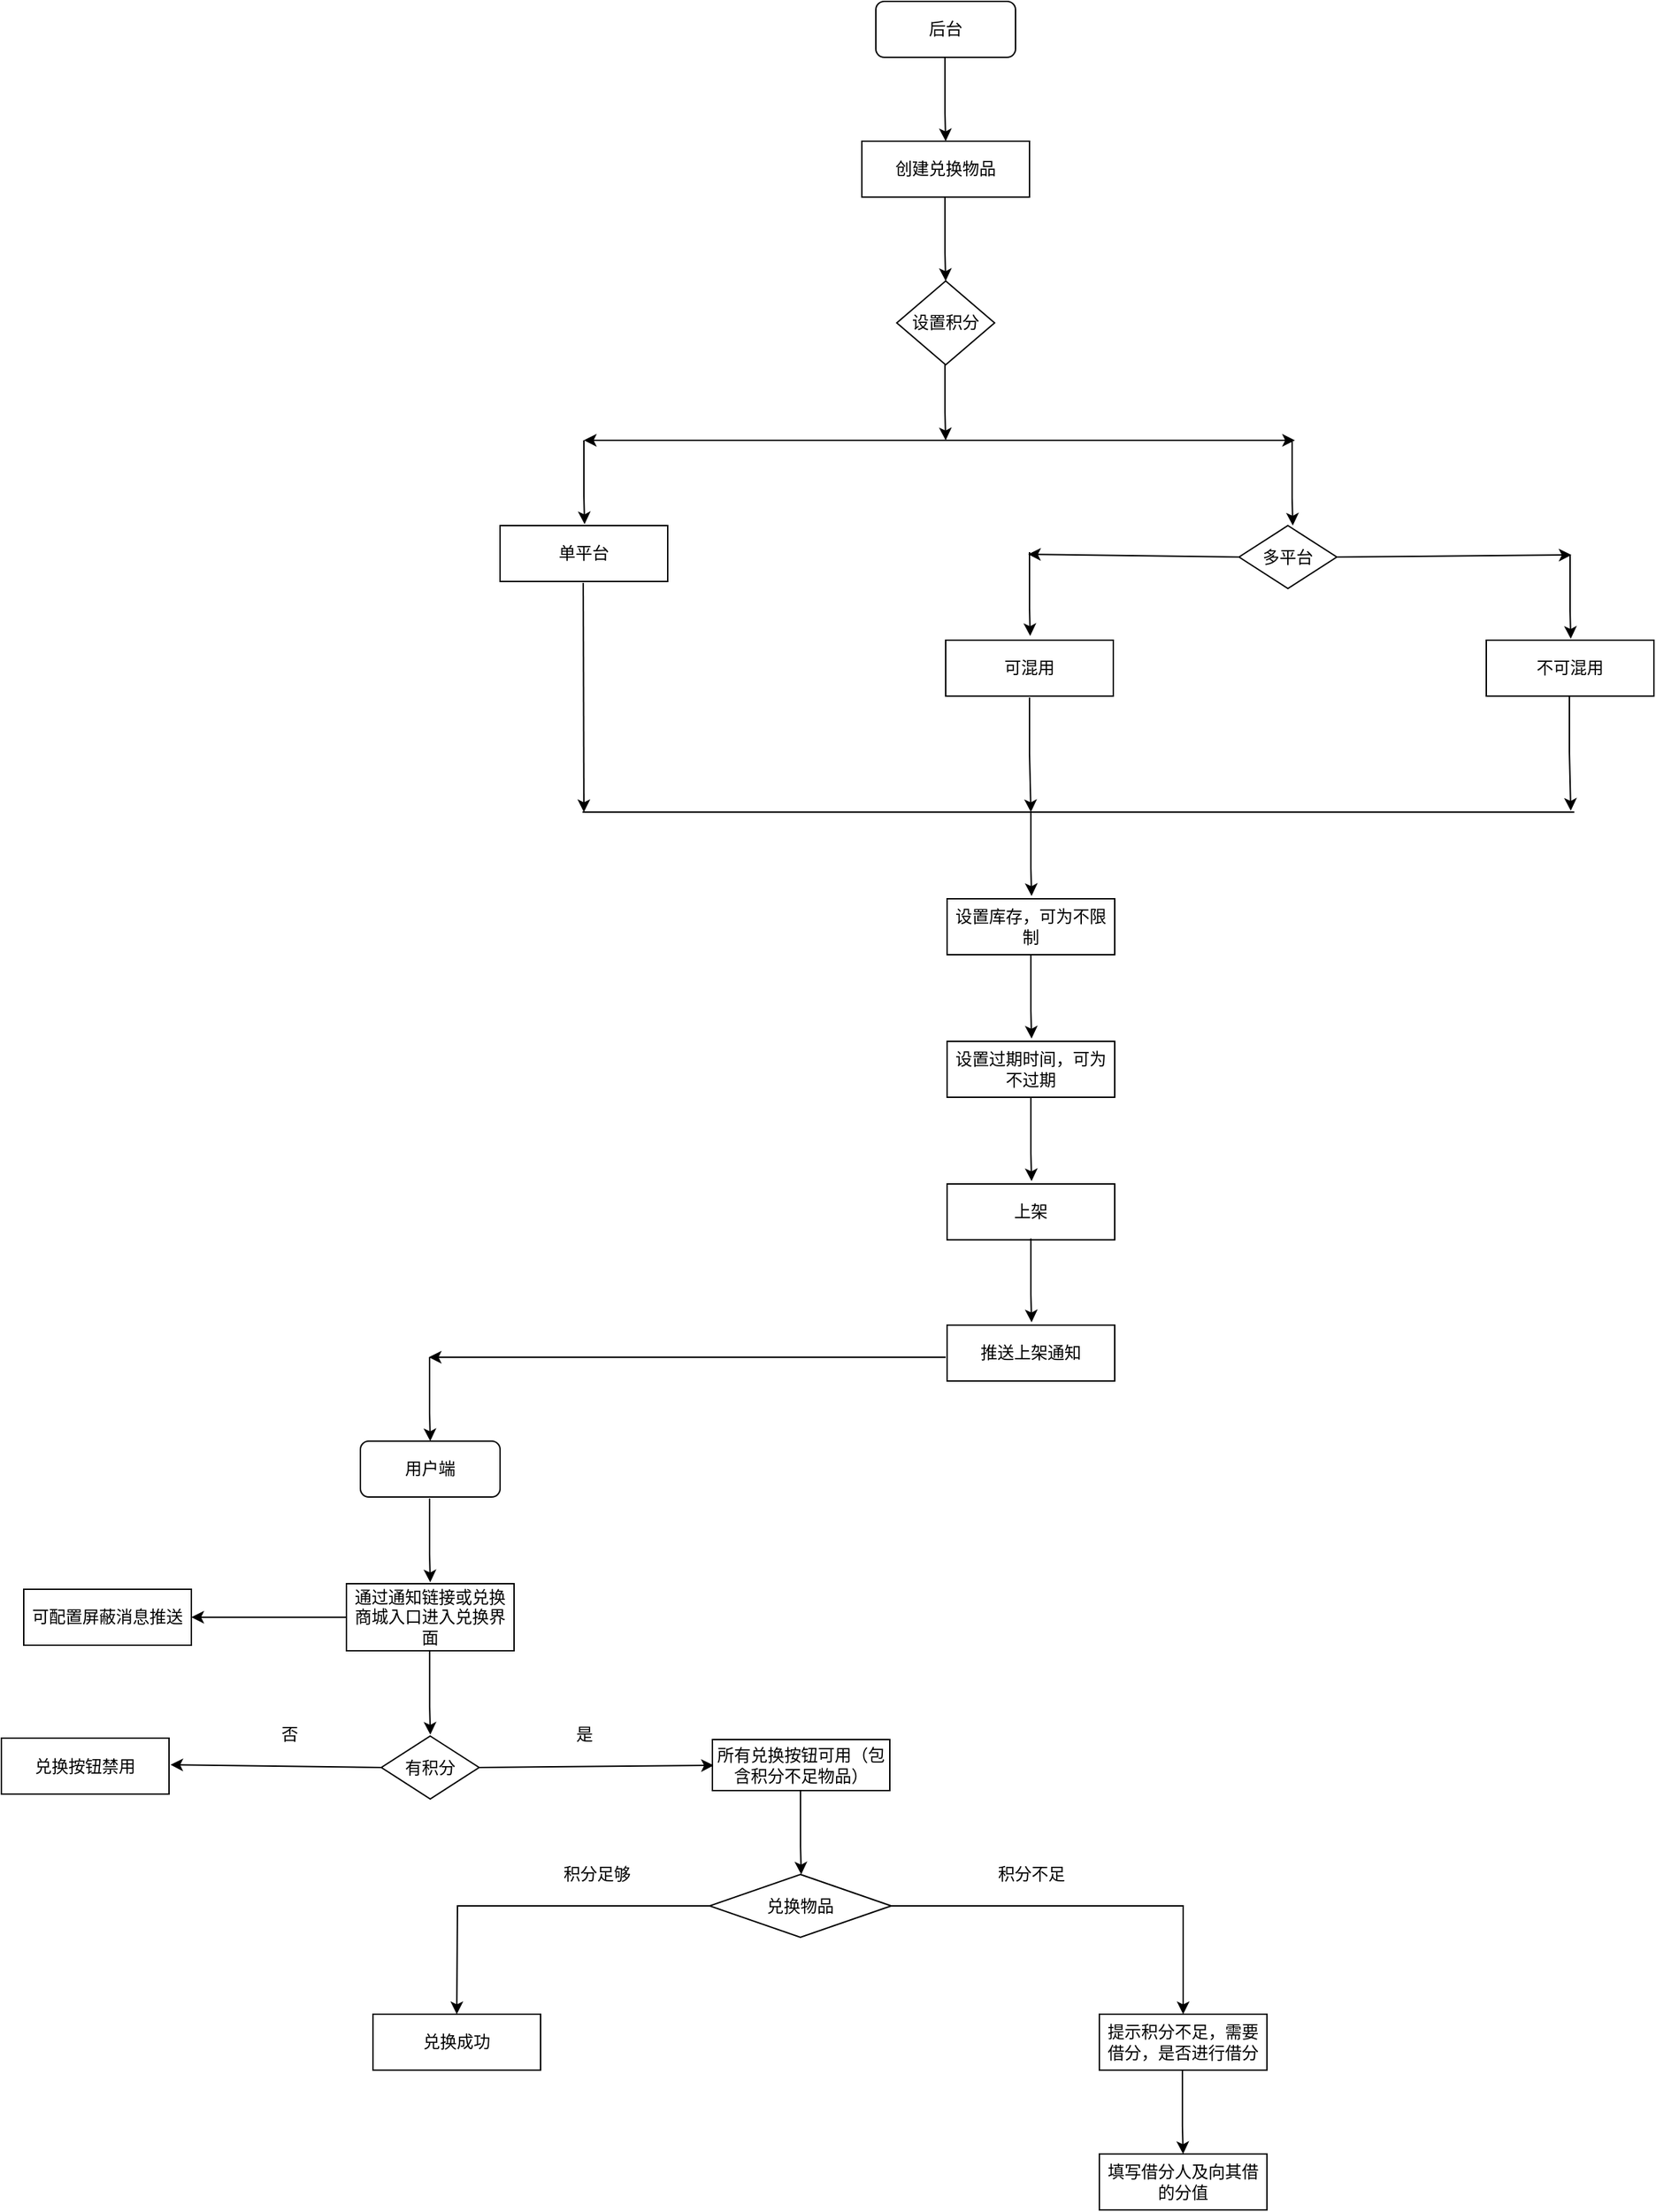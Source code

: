 <mxfile version="17.4.1" type="github">
  <diagram id="cCcrtTG4YtZ3M-jrRKzi" name="Page-1">
    <mxGraphModel dx="1248" dy="838" grid="1" gridSize="10" guides="1" tooltips="1" connect="1" arrows="1" fold="1" page="1" pageScale="1" pageWidth="1654" pageHeight="2336" math="0" shadow="0">
      <root>
        <mxCell id="0" />
        <mxCell id="1" parent="0" />
        <mxCell id="6nuq8oYSrlDfX3I86kUc-1" value="后台" style="rounded=1;whiteSpace=wrap;html=1;" vertex="1" parent="1">
          <mxGeometry x="740" y="20" width="100" height="40" as="geometry" />
        </mxCell>
        <mxCell id="6nuq8oYSrlDfX3I86kUc-4" value="" style="endArrow=classic;html=1;rounded=0;" edge="1" parent="1">
          <mxGeometry width="50" height="50" relative="1" as="geometry">
            <mxPoint x="789.5" y="60" as="sourcePoint" />
            <mxPoint x="790" y="120" as="targetPoint" />
            <Array as="points">
              <mxPoint x="789.5" y="100" />
            </Array>
          </mxGeometry>
        </mxCell>
        <mxCell id="6nuq8oYSrlDfX3I86kUc-5" value="创建兑换物品" style="rounded=0;whiteSpace=wrap;html=1;" vertex="1" parent="1">
          <mxGeometry x="730" y="120" width="120" height="40" as="geometry" />
        </mxCell>
        <mxCell id="6nuq8oYSrlDfX3I86kUc-7" value="" style="endArrow=classic;html=1;rounded=0;" edge="1" parent="1">
          <mxGeometry width="50" height="50" relative="1" as="geometry">
            <mxPoint x="789.5" y="160" as="sourcePoint" />
            <mxPoint x="790" y="220" as="targetPoint" />
            <Array as="points">
              <mxPoint x="789.5" y="200" />
            </Array>
          </mxGeometry>
        </mxCell>
        <mxCell id="6nuq8oYSrlDfX3I86kUc-9" value="" style="endArrow=classic;html=1;rounded=0;" edge="1" parent="1">
          <mxGeometry width="50" height="50" relative="1" as="geometry">
            <mxPoint x="789.5" y="274" as="sourcePoint" />
            <mxPoint x="790" y="334" as="targetPoint" />
            <Array as="points">
              <mxPoint x="789.5" y="314" />
            </Array>
          </mxGeometry>
        </mxCell>
        <mxCell id="6nuq8oYSrlDfX3I86kUc-10" value="" style="endArrow=classic;html=1;rounded=0;" edge="1" parent="1">
          <mxGeometry width="50" height="50" relative="1" as="geometry">
            <mxPoint x="791" y="334" as="sourcePoint" />
            <mxPoint x="531" y="334" as="targetPoint" />
          </mxGeometry>
        </mxCell>
        <mxCell id="6nuq8oYSrlDfX3I86kUc-11" value="" style="endArrow=classic;html=1;rounded=0;" edge="1" parent="1">
          <mxGeometry width="50" height="50" relative="1" as="geometry">
            <mxPoint x="531" y="334" as="sourcePoint" />
            <mxPoint x="531.5" y="394" as="targetPoint" />
            <Array as="points">
              <mxPoint x="531" y="374" />
            </Array>
          </mxGeometry>
        </mxCell>
        <mxCell id="6nuq8oYSrlDfX3I86kUc-12" value="&lt;span&gt;设置积分&lt;/span&gt;" style="rhombus;whiteSpace=wrap;html=1;" vertex="1" parent="1">
          <mxGeometry x="755" y="220" width="70" height="60" as="geometry" />
        </mxCell>
        <mxCell id="6nuq8oYSrlDfX3I86kUc-13" value="单平台" style="rounded=0;whiteSpace=wrap;html=1;" vertex="1" parent="1">
          <mxGeometry x="471" y="395" width="120" height="40" as="geometry" />
        </mxCell>
        <mxCell id="6nuq8oYSrlDfX3I86kUc-14" value="" style="endArrow=classic;html=1;rounded=0;" edge="1" parent="1">
          <mxGeometry width="50" height="50" relative="1" as="geometry">
            <mxPoint x="790" y="334" as="sourcePoint" />
            <mxPoint x="1040" y="334" as="targetPoint" />
          </mxGeometry>
        </mxCell>
        <mxCell id="6nuq8oYSrlDfX3I86kUc-15" value="" style="endArrow=classic;html=1;rounded=0;" edge="1" parent="1">
          <mxGeometry width="50" height="50" relative="1" as="geometry">
            <mxPoint x="1038" y="335" as="sourcePoint" />
            <mxPoint x="1038.5" y="395" as="targetPoint" />
            <Array as="points">
              <mxPoint x="1038" y="375" />
            </Array>
          </mxGeometry>
        </mxCell>
        <mxCell id="6nuq8oYSrlDfX3I86kUc-17" value="" style="endArrow=classic;html=1;rounded=0;exitX=0;exitY=0.5;exitDx=0;exitDy=0;" edge="1" parent="1" source="6nuq8oYSrlDfX3I86kUc-27">
          <mxGeometry width="50" height="50" relative="1" as="geometry">
            <mxPoint x="979" y="415.5" as="sourcePoint" />
            <mxPoint x="849" y="415.5" as="targetPoint" />
          </mxGeometry>
        </mxCell>
        <mxCell id="6nuq8oYSrlDfX3I86kUc-18" value="" style="endArrow=classic;html=1;rounded=0;exitX=1;exitY=0.5;exitDx=0;exitDy=0;" edge="1" parent="1" source="6nuq8oYSrlDfX3I86kUc-27">
          <mxGeometry width="50" height="50" relative="1" as="geometry">
            <mxPoint x="1098" y="415.5" as="sourcePoint" />
            <mxPoint x="1238" y="416" as="targetPoint" />
          </mxGeometry>
        </mxCell>
        <mxCell id="6nuq8oYSrlDfX3I86kUc-19" value="" style="endArrow=classic;html=1;rounded=0;" edge="1" parent="1">
          <mxGeometry width="50" height="50" relative="1" as="geometry">
            <mxPoint x="850" y="414" as="sourcePoint" />
            <mxPoint x="850.5" y="474" as="targetPoint" />
            <Array as="points">
              <mxPoint x="850" y="454" />
            </Array>
          </mxGeometry>
        </mxCell>
        <mxCell id="6nuq8oYSrlDfX3I86kUc-20" value="可混用" style="rounded=0;whiteSpace=wrap;html=1;" vertex="1" parent="1">
          <mxGeometry x="790" y="477" width="120" height="40" as="geometry" />
        </mxCell>
        <mxCell id="6nuq8oYSrlDfX3I86kUc-21" value="" style="endArrow=classic;html=1;rounded=0;" edge="1" parent="1">
          <mxGeometry width="50" height="50" relative="1" as="geometry">
            <mxPoint x="1237" y="416" as="sourcePoint" />
            <mxPoint x="1237.5" y="476" as="targetPoint" />
            <Array as="points">
              <mxPoint x="1237" y="456" />
            </Array>
          </mxGeometry>
        </mxCell>
        <mxCell id="6nuq8oYSrlDfX3I86kUc-22" value="不可混用" style="rounded=0;whiteSpace=wrap;html=1;" vertex="1" parent="1">
          <mxGeometry x="1177" y="477" width="120" height="40" as="geometry" />
        </mxCell>
        <mxCell id="6nuq8oYSrlDfX3I86kUc-23" value="" style="endArrow=classic;html=1;rounded=0;" edge="1" parent="1">
          <mxGeometry width="50" height="50" relative="1" as="geometry">
            <mxPoint x="530.52" y="436" as="sourcePoint" />
            <mxPoint x="531" y="600" as="targetPoint" />
          </mxGeometry>
        </mxCell>
        <mxCell id="6nuq8oYSrlDfX3I86kUc-24" value="" style="endArrow=classic;html=1;rounded=0;" edge="1" parent="1">
          <mxGeometry width="50" height="50" relative="1" as="geometry">
            <mxPoint x="850" y="518" as="sourcePoint" />
            <mxPoint x="851" y="600" as="targetPoint" />
            <Array as="points">
              <mxPoint x="850" y="558" />
            </Array>
          </mxGeometry>
        </mxCell>
        <mxCell id="6nuq8oYSrlDfX3I86kUc-25" value="" style="endArrow=classic;html=1;rounded=0;" edge="1" parent="1">
          <mxGeometry width="50" height="50" relative="1" as="geometry">
            <mxPoint x="1236.5" y="517" as="sourcePoint" />
            <mxPoint x="1237.5" y="599" as="targetPoint" />
            <Array as="points">
              <mxPoint x="1236.5" y="557" />
            </Array>
          </mxGeometry>
        </mxCell>
        <mxCell id="6nuq8oYSrlDfX3I86kUc-26" value="" style="endArrow=none;html=1;rounded=0;" edge="1" parent="1">
          <mxGeometry width="50" height="50" relative="1" as="geometry">
            <mxPoint x="530" y="600" as="sourcePoint" />
            <mxPoint x="1240" y="600" as="targetPoint" />
          </mxGeometry>
        </mxCell>
        <mxCell id="6nuq8oYSrlDfX3I86kUc-27" value="&lt;span&gt;多平台&lt;/span&gt;" style="rhombus;whiteSpace=wrap;html=1;" vertex="1" parent="1">
          <mxGeometry x="1000" y="395" width="70" height="45" as="geometry" />
        </mxCell>
        <mxCell id="6nuq8oYSrlDfX3I86kUc-28" value="" style="endArrow=classic;html=1;rounded=0;" edge="1" parent="1">
          <mxGeometry width="50" height="50" relative="1" as="geometry">
            <mxPoint x="851" y="600" as="sourcePoint" />
            <mxPoint x="851.5" y="660" as="targetPoint" />
            <Array as="points">
              <mxPoint x="851" y="640" />
            </Array>
          </mxGeometry>
        </mxCell>
        <mxCell id="6nuq8oYSrlDfX3I86kUc-29" value="设置库存，可为不限制" style="rounded=0;whiteSpace=wrap;html=1;" vertex="1" parent="1">
          <mxGeometry x="791" y="662" width="120" height="40" as="geometry" />
        </mxCell>
        <mxCell id="6nuq8oYSrlDfX3I86kUc-31" value="" style="endArrow=classic;html=1;rounded=0;" edge="1" parent="1">
          <mxGeometry width="50" height="50" relative="1" as="geometry">
            <mxPoint x="851" y="702" as="sourcePoint" />
            <mxPoint x="851.5" y="762" as="targetPoint" />
            <Array as="points">
              <mxPoint x="851" y="742" />
            </Array>
          </mxGeometry>
        </mxCell>
        <mxCell id="6nuq8oYSrlDfX3I86kUc-32" value="设置过期时间，可为不过期" style="rounded=0;whiteSpace=wrap;html=1;" vertex="1" parent="1">
          <mxGeometry x="791" y="764" width="120" height="40" as="geometry" />
        </mxCell>
        <mxCell id="6nuq8oYSrlDfX3I86kUc-33" value="" style="endArrow=classic;html=1;rounded=0;" edge="1" parent="1">
          <mxGeometry width="50" height="50" relative="1" as="geometry">
            <mxPoint x="851" y="804" as="sourcePoint" />
            <mxPoint x="851.5" y="864" as="targetPoint" />
            <Array as="points">
              <mxPoint x="851" y="844" />
            </Array>
          </mxGeometry>
        </mxCell>
        <mxCell id="6nuq8oYSrlDfX3I86kUc-34" value="上架" style="rounded=0;whiteSpace=wrap;html=1;" vertex="1" parent="1">
          <mxGeometry x="791" y="866" width="120" height="40" as="geometry" />
        </mxCell>
        <mxCell id="6nuq8oYSrlDfX3I86kUc-35" value="" style="endArrow=classic;html=1;rounded=0;" edge="1" parent="1">
          <mxGeometry width="50" height="50" relative="1" as="geometry">
            <mxPoint x="851" y="905" as="sourcePoint" />
            <mxPoint x="851.5" y="965" as="targetPoint" />
            <Array as="points">
              <mxPoint x="851" y="945" />
            </Array>
          </mxGeometry>
        </mxCell>
        <mxCell id="6nuq8oYSrlDfX3I86kUc-36" value="推送上架通知" style="rounded=0;whiteSpace=wrap;html=1;" vertex="1" parent="1">
          <mxGeometry x="791" y="967" width="120" height="40" as="geometry" />
        </mxCell>
        <mxCell id="6nuq8oYSrlDfX3I86kUc-37" value="用户端" style="rounded=1;whiteSpace=wrap;html=1;" vertex="1" parent="1">
          <mxGeometry x="371" y="1050" width="100" height="40" as="geometry" />
        </mxCell>
        <mxCell id="6nuq8oYSrlDfX3I86kUc-38" value="" style="endArrow=classic;html=1;rounded=0;" edge="1" parent="1">
          <mxGeometry width="50" height="50" relative="1" as="geometry">
            <mxPoint x="790" y="990" as="sourcePoint" />
            <mxPoint x="420" y="990" as="targetPoint" />
          </mxGeometry>
        </mxCell>
        <mxCell id="6nuq8oYSrlDfX3I86kUc-39" value="" style="endArrow=classic;html=1;rounded=0;" edge="1" parent="1">
          <mxGeometry width="50" height="50" relative="1" as="geometry">
            <mxPoint x="420.52" y="990" as="sourcePoint" />
            <mxPoint x="421.02" y="1050" as="targetPoint" />
            <Array as="points">
              <mxPoint x="420.52" y="1030" />
            </Array>
          </mxGeometry>
        </mxCell>
        <mxCell id="6nuq8oYSrlDfX3I86kUc-40" value="" style="endArrow=classic;html=1;rounded=0;" edge="1" parent="1">
          <mxGeometry width="50" height="50" relative="1" as="geometry">
            <mxPoint x="420.52" y="1091" as="sourcePoint" />
            <mxPoint x="421.02" y="1151" as="targetPoint" />
            <Array as="points">
              <mxPoint x="420.52" y="1131" />
            </Array>
          </mxGeometry>
        </mxCell>
        <mxCell id="6nuq8oYSrlDfX3I86kUc-41" value="通过通知链接或兑换商城入口进入兑换界面" style="rounded=0;whiteSpace=wrap;html=1;" vertex="1" parent="1">
          <mxGeometry x="361" y="1152" width="120" height="48" as="geometry" />
        </mxCell>
        <mxCell id="6nuq8oYSrlDfX3I86kUc-43" value="" style="endArrow=classic;html=1;rounded=0;exitX=0;exitY=0.5;exitDx=0;exitDy=0;" edge="1" parent="1" source="6nuq8oYSrlDfX3I86kUc-45">
          <mxGeometry width="50" height="50" relative="1" as="geometry">
            <mxPoint x="365" y="1281.5" as="sourcePoint" />
            <mxPoint x="235.0" y="1281.5" as="targetPoint" />
          </mxGeometry>
        </mxCell>
        <mxCell id="6nuq8oYSrlDfX3I86kUc-44" value="" style="endArrow=classic;html=1;rounded=0;exitX=1;exitY=0.5;exitDx=0;exitDy=0;" edge="1" parent="1" source="6nuq8oYSrlDfX3I86kUc-45">
          <mxGeometry width="50" height="50" relative="1" as="geometry">
            <mxPoint x="484" y="1281.5" as="sourcePoint" />
            <mxPoint x="624" y="1282" as="targetPoint" />
          </mxGeometry>
        </mxCell>
        <mxCell id="6nuq8oYSrlDfX3I86kUc-45" value="&lt;span&gt;有积分&lt;/span&gt;" style="rhombus;whiteSpace=wrap;html=1;" vertex="1" parent="1">
          <mxGeometry x="386" y="1261" width="70" height="45" as="geometry" />
        </mxCell>
        <mxCell id="6nuq8oYSrlDfX3I86kUc-46" value="" style="endArrow=classic;html=1;rounded=0;" edge="1" parent="1">
          <mxGeometry width="50" height="50" relative="1" as="geometry">
            <mxPoint x="420.58" y="1200.0" as="sourcePoint" />
            <mxPoint x="421.08" y="1260.0" as="targetPoint" />
            <Array as="points">
              <mxPoint x="420.58" y="1240" />
            </Array>
          </mxGeometry>
        </mxCell>
        <mxCell id="6nuq8oYSrlDfX3I86kUc-47" value="否" style="text;html=1;align=center;verticalAlign=middle;resizable=0;points=[];autosize=1;strokeColor=none;fillColor=none;" vertex="1" parent="1">
          <mxGeometry x="305" y="1250" width="30" height="20" as="geometry" />
        </mxCell>
        <mxCell id="6nuq8oYSrlDfX3I86kUc-48" value="" style="endArrow=classic;html=1;rounded=0;exitX=0;exitY=0.5;exitDx=0;exitDy=0;" edge="1" parent="1" source="6nuq8oYSrlDfX3I86kUc-41">
          <mxGeometry width="50" height="50" relative="1" as="geometry">
            <mxPoint x="480" y="1150" as="sourcePoint" />
            <mxPoint x="250" y="1176" as="targetPoint" />
          </mxGeometry>
        </mxCell>
        <mxCell id="6nuq8oYSrlDfX3I86kUc-49" value="可配置屏蔽消息推送" style="rounded=0;whiteSpace=wrap;html=1;" vertex="1" parent="1">
          <mxGeometry x="130" y="1156" width="120" height="40" as="geometry" />
        </mxCell>
        <mxCell id="6nuq8oYSrlDfX3I86kUc-50" value="兑换按钮禁用" style="rounded=0;whiteSpace=wrap;html=1;" vertex="1" parent="1">
          <mxGeometry x="114" y="1262.5" width="120" height="40" as="geometry" />
        </mxCell>
        <mxCell id="6nuq8oYSrlDfX3I86kUc-51" value="是" style="text;html=1;align=center;verticalAlign=middle;resizable=0;points=[];autosize=1;strokeColor=none;fillColor=none;" vertex="1" parent="1">
          <mxGeometry x="516" y="1250" width="30" height="20" as="geometry" />
        </mxCell>
        <mxCell id="6nuq8oYSrlDfX3I86kUc-52" value="所有兑换按钮可用（包含积分不足物品）" style="rounded=0;whiteSpace=wrap;html=1;" vertex="1" parent="1">
          <mxGeometry x="623" y="1263.5" width="127" height="36.5" as="geometry" />
        </mxCell>
        <mxCell id="6nuq8oYSrlDfX3I86kUc-54" value="" style="endArrow=classic;html=1;rounded=0;" edge="1" parent="1">
          <mxGeometry width="50" height="50" relative="1" as="geometry">
            <mxPoint x="686.08" y="1300.0" as="sourcePoint" />
            <mxPoint x="686.58" y="1360.0" as="targetPoint" />
            <Array as="points">
              <mxPoint x="686.08" y="1340" />
            </Array>
          </mxGeometry>
        </mxCell>
        <mxCell id="6nuq8oYSrlDfX3I86kUc-57" style="edgeStyle=orthogonalEdgeStyle;rounded=0;orthogonalLoop=1;jettySize=auto;html=1;exitX=0;exitY=0.5;exitDx=0;exitDy=0;" edge="1" parent="1" source="6nuq8oYSrlDfX3I86kUc-55">
          <mxGeometry relative="1" as="geometry">
            <mxPoint x="440" y="1460" as="targetPoint" />
          </mxGeometry>
        </mxCell>
        <mxCell id="6nuq8oYSrlDfX3I86kUc-60" style="edgeStyle=orthogonalEdgeStyle;rounded=0;orthogonalLoop=1;jettySize=auto;html=1;exitX=1;exitY=0.5;exitDx=0;exitDy=0;entryX=0.5;entryY=0;entryDx=0;entryDy=0;" edge="1" parent="1" source="6nuq8oYSrlDfX3I86kUc-55" target="6nuq8oYSrlDfX3I86kUc-61">
          <mxGeometry relative="1" as="geometry">
            <mxPoint x="960" y="1450" as="targetPoint" />
          </mxGeometry>
        </mxCell>
        <mxCell id="6nuq8oYSrlDfX3I86kUc-55" value="兑换物品" style="rhombus;whiteSpace=wrap;html=1;" vertex="1" parent="1">
          <mxGeometry x="621" y="1360" width="130" height="45" as="geometry" />
        </mxCell>
        <mxCell id="6nuq8oYSrlDfX3I86kUc-58" value="兑换成功" style="rounded=0;whiteSpace=wrap;html=1;" vertex="1" parent="1">
          <mxGeometry x="380" y="1460" width="120" height="40" as="geometry" />
        </mxCell>
        <mxCell id="6nuq8oYSrlDfX3I86kUc-59" value="积分足够" style="text;html=1;align=center;verticalAlign=middle;resizable=0;points=[];autosize=1;strokeColor=none;fillColor=none;" vertex="1" parent="1">
          <mxGeometry x="510" y="1350" width="60" height="20" as="geometry" />
        </mxCell>
        <mxCell id="6nuq8oYSrlDfX3I86kUc-61" value="提示积分不足，需要借分，是否进行借分" style="rounded=0;whiteSpace=wrap;html=1;" vertex="1" parent="1">
          <mxGeometry x="900" y="1460" width="120" height="40" as="geometry" />
        </mxCell>
        <mxCell id="6nuq8oYSrlDfX3I86kUc-62" value="积分不足" style="text;html=1;align=center;verticalAlign=middle;resizable=0;points=[];autosize=1;strokeColor=none;fillColor=none;" vertex="1" parent="1">
          <mxGeometry x="821" y="1350" width="60" height="20" as="geometry" />
        </mxCell>
        <mxCell id="6nuq8oYSrlDfX3I86kUc-63" value="" style="endArrow=classic;html=1;rounded=0;" edge="1" parent="1">
          <mxGeometry width="50" height="50" relative="1" as="geometry">
            <mxPoint x="959.47" y="1500.0" as="sourcePoint" />
            <mxPoint x="959.97" y="1560" as="targetPoint" />
            <Array as="points">
              <mxPoint x="959.47" y="1540" />
            </Array>
          </mxGeometry>
        </mxCell>
        <mxCell id="6nuq8oYSrlDfX3I86kUc-64" value="填写借分人及向其借的分值" style="rounded=0;whiteSpace=wrap;html=1;" vertex="1" parent="1">
          <mxGeometry x="900" y="1560" width="120" height="40" as="geometry" />
        </mxCell>
      </root>
    </mxGraphModel>
  </diagram>
</mxfile>
